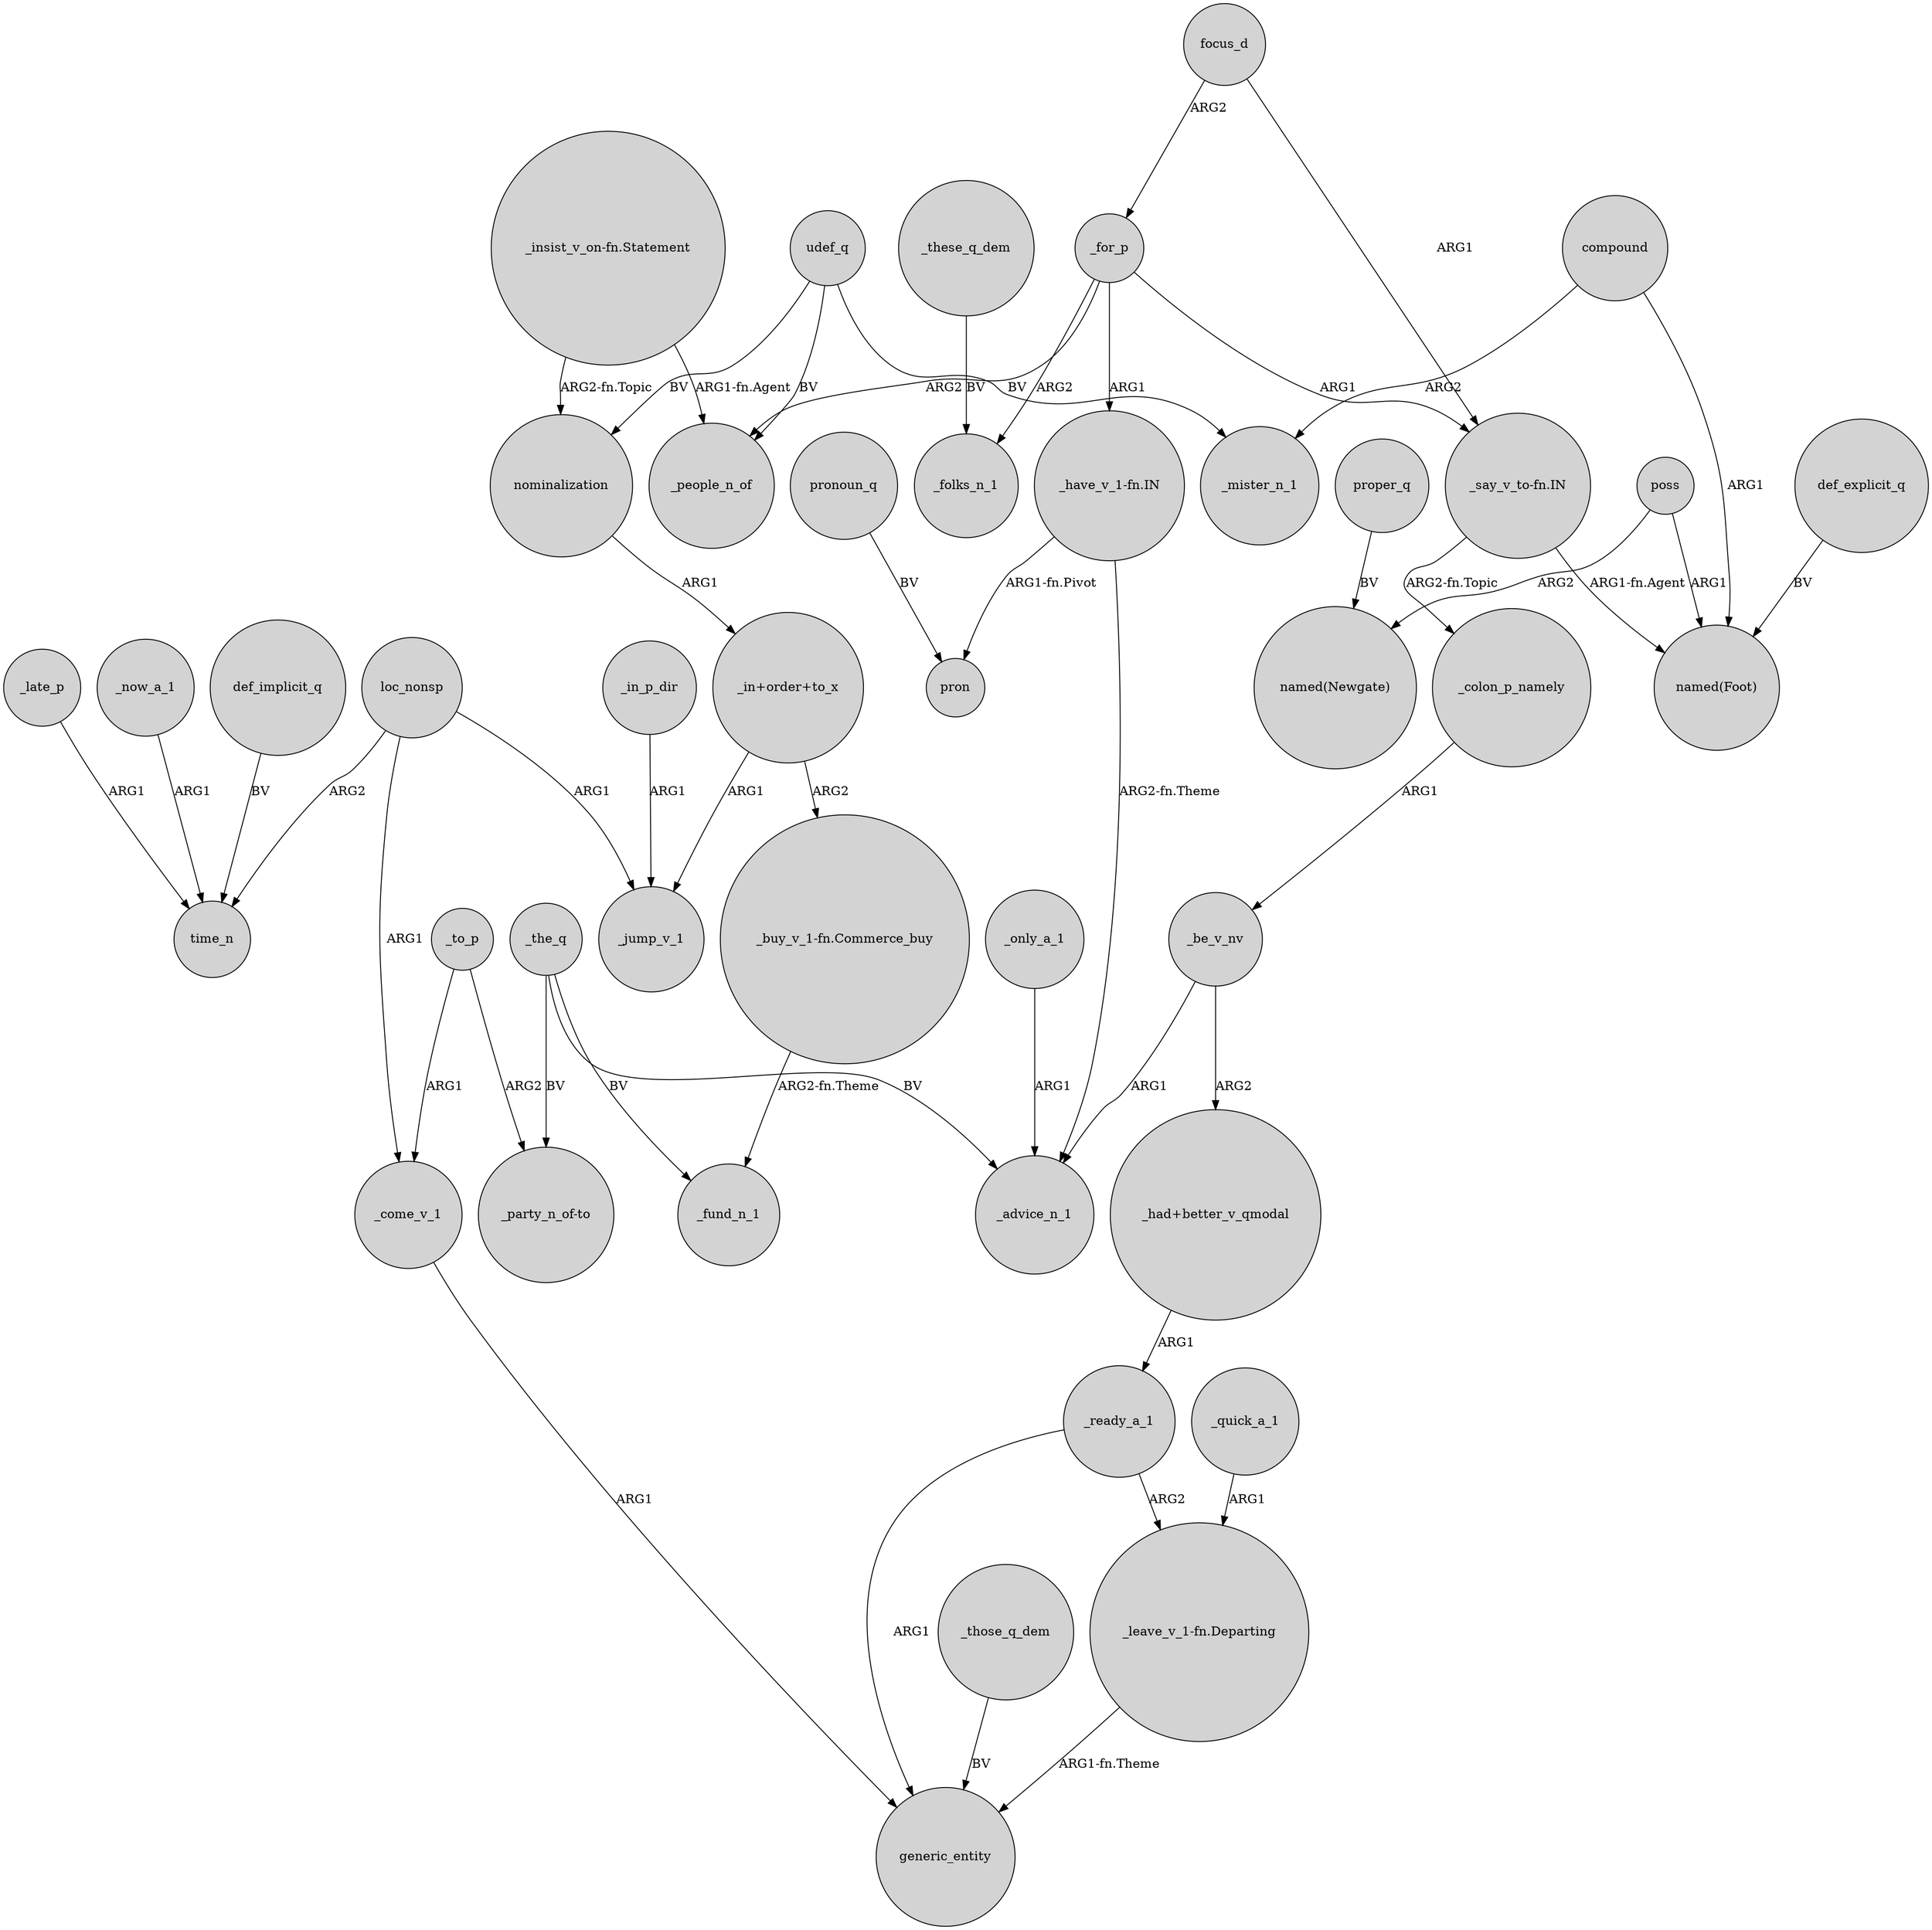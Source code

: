 digraph {
	node [shape=circle style=filled]
	_late_p -> time_n [label=ARG1]
	_be_v_nv -> _advice_n_1 [label=ARG1]
	"_had+better_v_qmodal" -> _ready_a_1 [label=ARG1]
	"_insist_v_on-fn.Statement" -> _people_n_of [label="ARG1-fn.Agent"]
	_for_p -> "_say_v_to-fn.IN" [label=ARG1]
	_to_p -> _come_v_1 [label=ARG1]
	"_in+order+to_x" -> "_buy_v_1-fn.Commerce_buy" [label=ARG2]
	compound -> _mister_n_1 [label=ARG2]
	"_say_v_to-fn.IN" -> _colon_p_namely [label="ARG2-fn.Topic"]
	"_say_v_to-fn.IN" -> "named(Foot)" [label="ARG1-fn.Agent"]
	udef_q -> _mister_n_1 [label=BV]
	_come_v_1 -> generic_entity [label=ARG1]
	_those_q_dem -> generic_entity [label=BV]
	_in_p_dir -> _jump_v_1 [label=ARG1]
	"_buy_v_1-fn.Commerce_buy" -> _fund_n_1 [label="ARG2-fn.Theme"]
	_only_a_1 -> _advice_n_1 [label=ARG1]
	"_have_v_1-fn.IN" -> pron [label="ARG1-fn.Pivot"]
	"_insist_v_on-fn.Statement" -> nominalization [label="ARG2-fn.Topic"]
	focus_d -> _for_p [label=ARG2]
	_the_q -> _fund_n_1 [label=BV]
	loc_nonsp -> time_n [label=ARG2]
	focus_d -> "_say_v_to-fn.IN" [label=ARG1]
	_to_p -> "_party_n_of-to" [label=ARG2]
	loc_nonsp -> _come_v_1 [label=ARG1]
	"_leave_v_1-fn.Departing" -> generic_entity [label="ARG1-fn.Theme"]
	_for_p -> _people_n_of [label=ARG2]
	udef_q -> _people_n_of [label=BV]
	poss -> "named(Foot)" [label=ARG1]
	pronoun_q -> pron [label=BV]
	nominalization -> "_in+order+to_x" [label=ARG1]
	_ready_a_1 -> generic_entity [label=ARG1]
	loc_nonsp -> _jump_v_1 [label=ARG1]
	compound -> "named(Foot)" [label=ARG1]
	_now_a_1 -> time_n [label=ARG1]
	_these_q_dem -> _folks_n_1 [label=BV]
	udef_q -> nominalization [label=BV]
	_be_v_nv -> "_had+better_v_qmodal" [label=ARG2]
	poss -> "named(Newgate)" [label=ARG2]
	_the_q -> _advice_n_1 [label=BV]
	"_in+order+to_x" -> _jump_v_1 [label=ARG1]
	_for_p -> _folks_n_1 [label=ARG2]
	_quick_a_1 -> "_leave_v_1-fn.Departing" [label=ARG1]
	def_explicit_q -> "named(Foot)" [label=BV]
	_the_q -> "_party_n_of-to" [label=BV]
	_colon_p_namely -> _be_v_nv [label=ARG1]
	"_have_v_1-fn.IN" -> _advice_n_1 [label="ARG2-fn.Theme"]
	_for_p -> "_have_v_1-fn.IN" [label=ARG1]
	_ready_a_1 -> "_leave_v_1-fn.Departing" [label=ARG2]
	def_implicit_q -> time_n [label=BV]
	proper_q -> "named(Newgate)" [label=BV]
}
